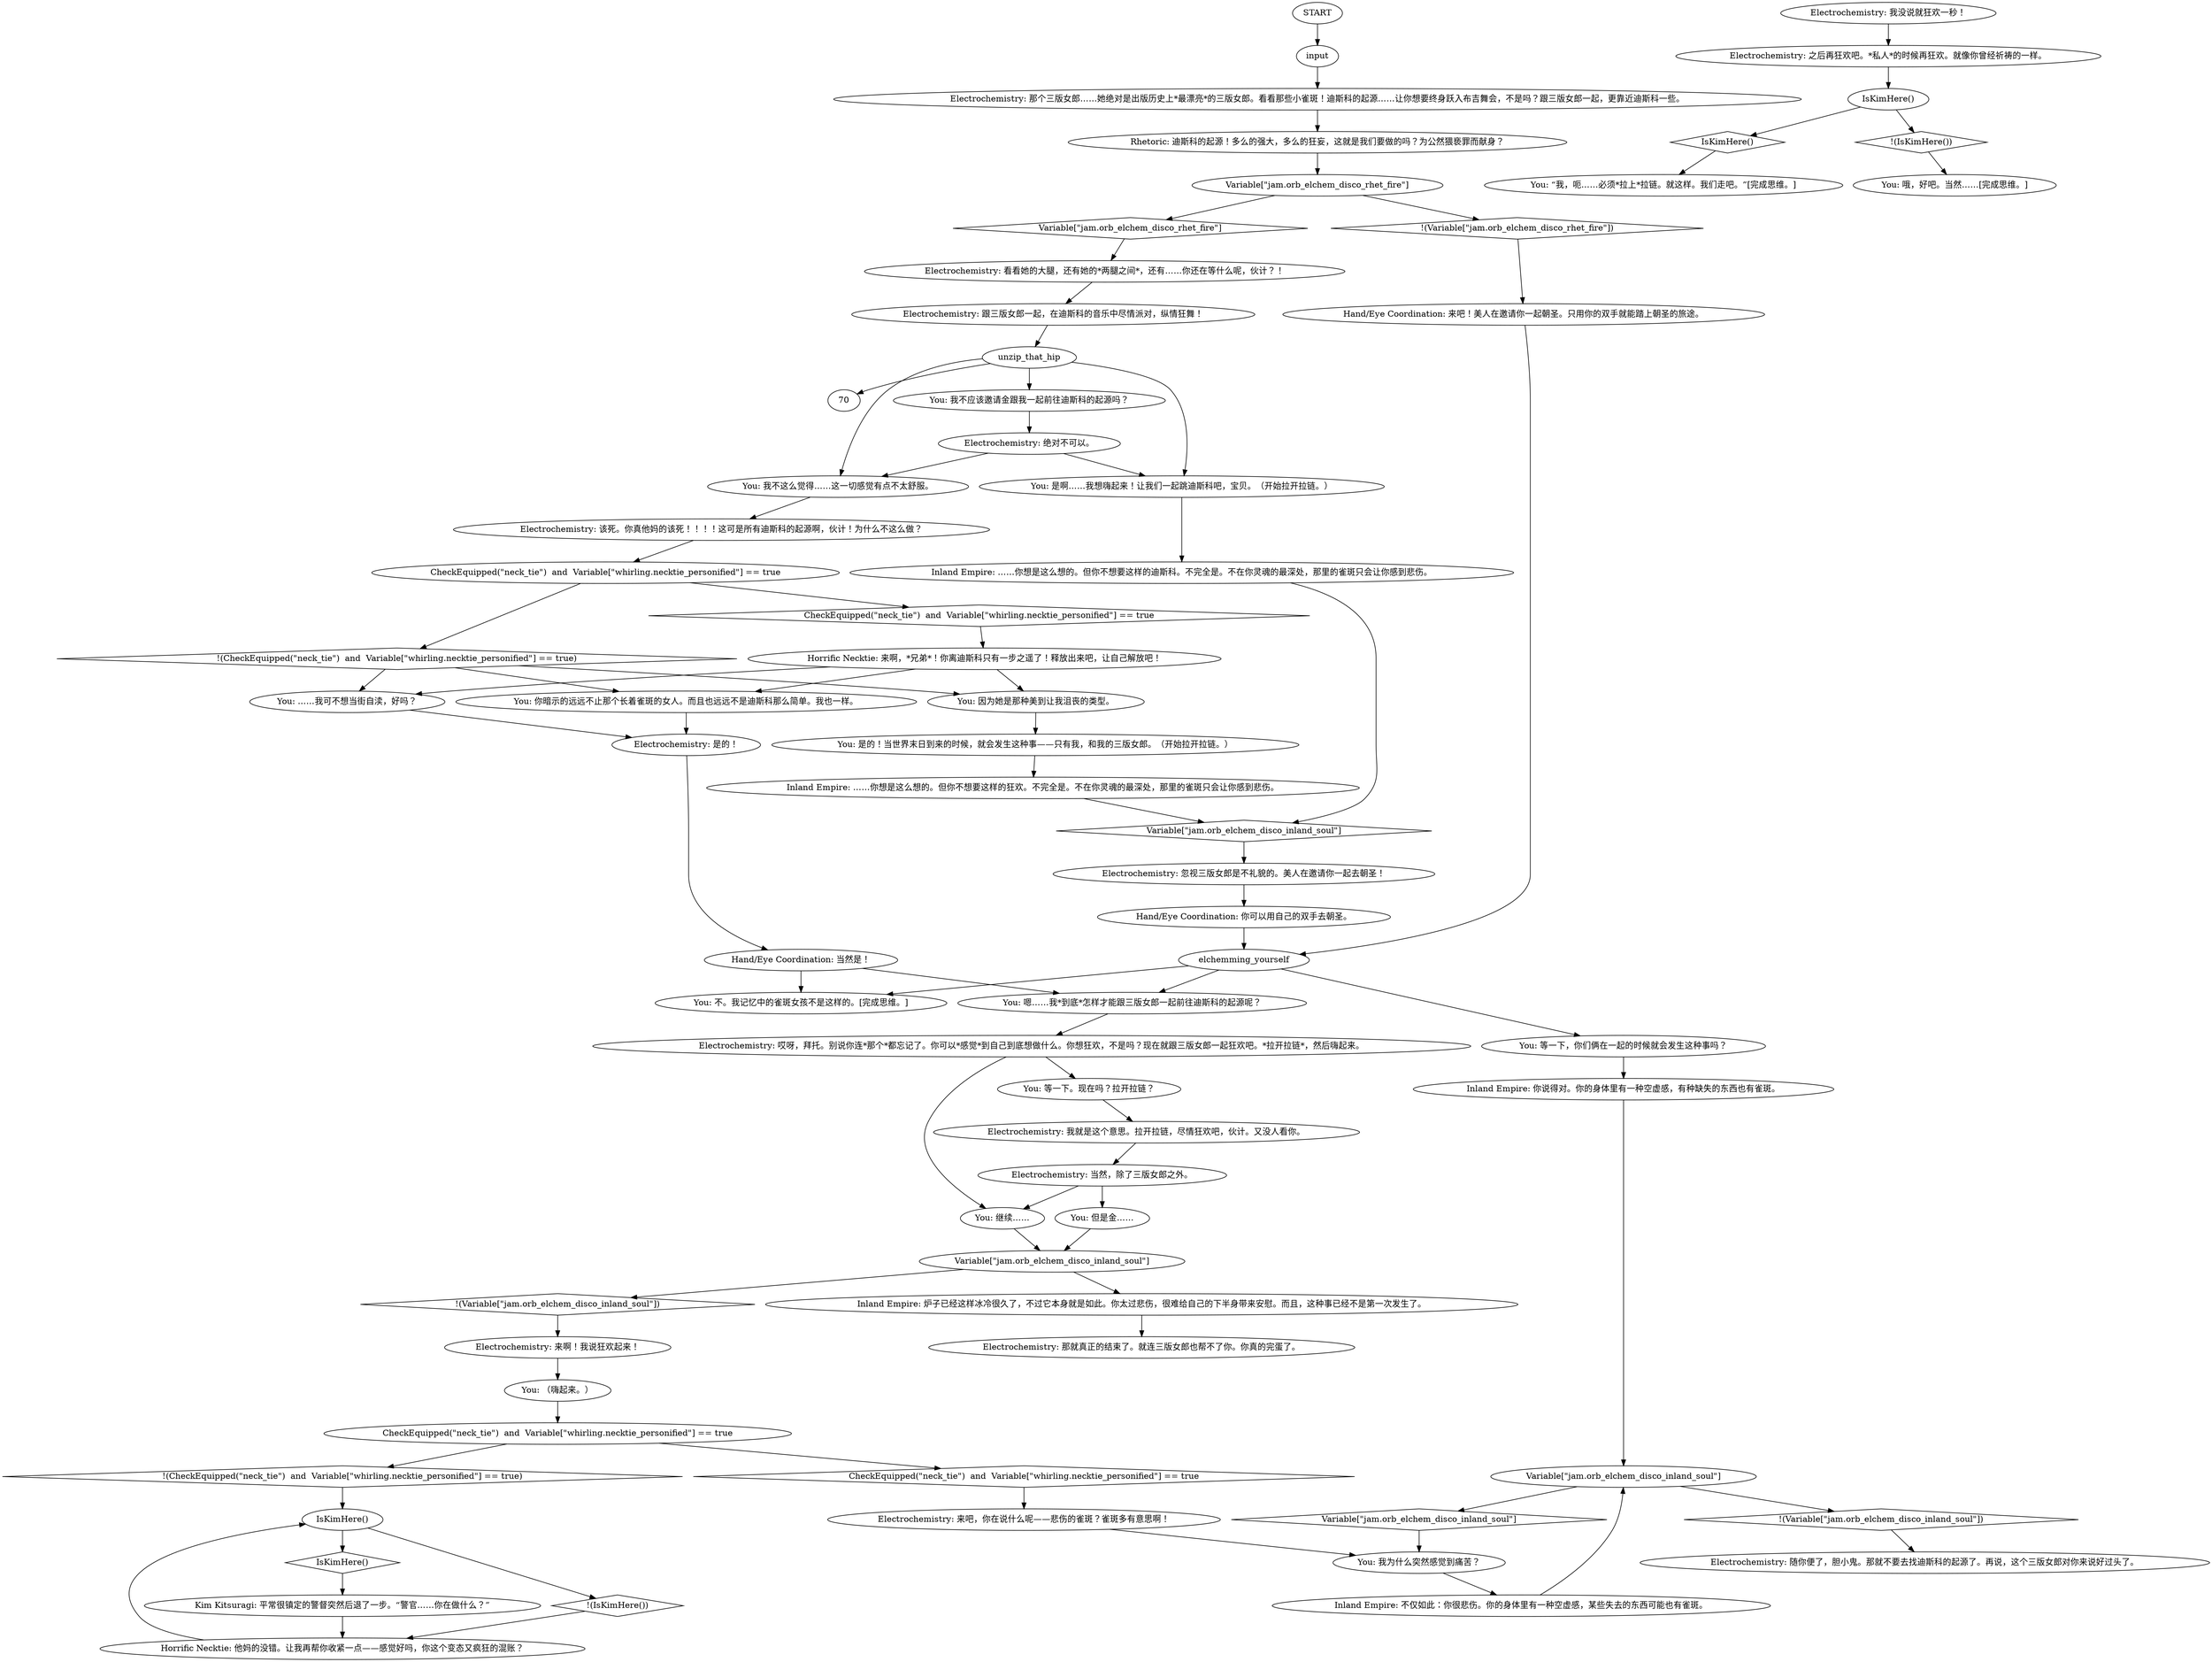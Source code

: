 # JAM ORB / pagetwothought
# A conversation with EletroChem that encourages you to commit an act of public indecency for Superstar point
# ==================================================
digraph G {
	  0 [label="START"];
	  1 [label="input"];
	  2 [label="Electrochemistry: 那个三版女郎……她绝对是出版历史上*最漂亮*的三版女郎。看看那些小雀斑！迪斯科的起源……让你想要终身跃入布吉舞会，不是吗？跟三版女郎一起，更靠近迪斯科一些。"];
	  3 [label="Kim Kitsuragi: 平常很镇定的警督突然后退了一步。“警官……你在做什么？”"];
	  4 [label="You: 我为什么突然感觉到痛苦？"];
	  5 [label="You: 因为她是那种美到让我沮丧的类型。"];
	  6 [label="Electrochemistry: 那就真正的结束了。就连三版女郎也帮不了你。你真的完蛋了。"];
	  7 [label="You: 不。我记忆中的雀斑女孩不是这样的。[完成思维。]"];
	  8 [label="Rhetoric: 迪斯科的起源！多么的强大，多么的狂妄，这就是我们要做的吗？为公然猥亵罪而献身？"];
	  9 [label="IsKimHere()"];
	  10 [label="IsKimHere()", shape=diamond];
	  11 [label="!(IsKimHere())", shape=diamond];
	  12 [label="Hand/Eye Coordination: 你可以用自己的双手去朝圣。"];
	  13 [label="You: 但是金……"];
	  14 [label="You: 是啊……我想嗨起来！让我们一起跳迪斯科吧，宝贝。（开始拉开拉链。）"];
	  15 [label="Electrochemistry: 绝对不可以。"];
	  16 [label="Hand/Eye Coordination: 当然是！"];
	  17 [label="You: （嗨起来。）"];
	  18 [label="Variable[\"jam.orb_elchem_disco_inland_soul\"]"];
	  19 [label="Variable[\"jam.orb_elchem_disco_inland_soul\"]", shape=diamond];
	  20 [label="!(Variable[\"jam.orb_elchem_disco_inland_soul\"])", shape=diamond];
	  21 [label="You: 哦，好吧。当然……[完成思维。]"];
	  22 [label="You: ……我可不想当街自渎，好吗？"];
	  23 [label="You: 继续……"];
	  24 [label="Electrochemistry: 跟三版女郎一起，在迪斯科的音乐中尽情派对，纵情狂舞！"];
	  25 [label="You: 我不这么觉得……这一切感觉有点不太舒服。"];
	  26 [label="unzip_that_hip"];
	  27 [label="Electrochemistry: 来啊！我说狂欢起来！"];
	  28 [label="Electrochemistry: 之后再狂欢吧。*私人*的时候再狂欢。就像你曾经祈祷的一样。"];
	  29 [label="Electrochemistry: 我就是这个意思。拉开拉链，尽情狂欢吧，伙计。又没人看你。"];
	  30 [label="You: 我不应该邀请金跟我一起前往迪斯科的起源吗？"];
	  31 [label="Electrochemistry: 随你便了，胆小鬼。那就不要去找迪斯科的起源了。再说，这个三版女郎对你来说好过头了。"];
	  32 [label="You: 等一下，你们俩在一起的时候就会发生这种事吗？"];
	  33 [label="Hand/Eye Coordination: 来吧！美人在邀请你一起朝圣。只用你的双手就能踏上朝圣的旅途。"];
	  34 [label="IsKimHere()"];
	  35 [label="IsKimHere()", shape=diamond];
	  36 [label="!(IsKimHere())", shape=diamond];
	  37 [label="Electrochemistry: 哎呀，拜托。别说你连*那个*都忘记了。你可以*感觉*到自己到底想做什么。你想狂欢，不是吗？现在就跟三版女郎一起狂欢吧。*拉开拉链*，然后嗨起来。"];
	  38 [label="You: “我，呃……必须*拉上*拉链。就这样。我们走吧。”[完成思维。]"];
	  39 [label="Inland Empire: ……你想是这么想的。但你不想要这样的狂欢。不完全是。不在你灵魂的最深处，那里的雀斑只会让你感到悲伤。"];
	  40 [label="Electrochemistry: 当然，除了三版女郎之外。"];
	  41 [label="Horrific Necktie: 来啊，*兄弟*！你离迪斯科只有一步之遥了！释放出来吧，让自己解放吧！"];
	  42 [label="CheckEquipped(\"neck_tie\")  and  Variable[\"whirling.necktie_personified\"] == true"];
	  43 [label="CheckEquipped(\"neck_tie\")  and  Variable[\"whirling.necktie_personified\"] == true", shape=diamond];
	  44 [label="!(CheckEquipped(\"neck_tie\")  and  Variable[\"whirling.necktie_personified\"] == true)", shape=diamond];
	  45 [label="You: 等一下。现在吗？拉开拉链？"];
	  46 [label="Inland Empire: ……你想是这么想的。但你不想要这样的迪斯科。不完全是。不在你灵魂的最深处，那里的雀斑只会让你感到悲伤。"];
	  47 [label="Electrochemistry: 该死。你真他妈的该死！！！！这可是所有迪斯科的起源啊，伙计！为什么不这么做？"];
	  48 [label="CheckEquipped(\"neck_tie\")  and  Variable[\"whirling.necktie_personified\"] == true"];
	  49 [label="CheckEquipped(\"neck_tie\")  and  Variable[\"whirling.necktie_personified\"] == true", shape=diamond];
	  50 [label="!(CheckEquipped(\"neck_tie\")  and  Variable[\"whirling.necktie_personified\"] == true)", shape=diamond];
	  51 [label="You: 嗯……我*到底*怎样才能跟三版女郎一起前往迪斯科的起源呢？"];
	  52 [label="You: 你暗示的远远不止那个长着雀斑的女人。而且也远远不是迪斯科那么简单。我也一样。"];
	  53 [label="Variable[\"jam.orb_elchem_disco_rhet_fire\"]"];
	  54 [label="Variable[\"jam.orb_elchem_disco_rhet_fire\"]", shape=diamond];
	  55 [label="!(Variable[\"jam.orb_elchem_disco_rhet_fire\"])", shape=diamond];
	  56 [label="elchemming_yourself"];
	  57 [label="Electrochemistry: 我没说就狂欢一秒！"];
	  58 [label="Horrific Necktie: 他妈的没错。让我再帮你收紧一点——感觉好吗，你这个变态又疯狂的混账？"];
	  59 [label="Electrochemistry: 来吧，你在说什么呢——悲伤的雀斑？雀斑多有意思啊！"];
	  60 [label="Electrochemistry: 忽视三版女郎是不礼貌的。美人在邀请你一起去朝圣！"];
	  61 [label="Electrochemistry: 看看她的大腿，还有她的*两腿之间*，还有……你还在等什么呢，伙计？！"];
	  62 [label="Variable[\"jam.orb_elchem_disco_inland_soul\"]"];
	  63 [label="Variable[\"jam.orb_elchem_disco_inland_soul\"]", shape=diamond];
	  64 [label="!(Variable[\"jam.orb_elchem_disco_inland_soul\"])", shape=diamond];
	  65 [label="Inland Empire: 炉子已经这样冰冷很久了，不过它本身就是如此。你太过悲伤，很难给自己的下半身带来安慰。而且，这种事已经不是第一次发生了。"];
	  66 [label="Inland Empire: 不仅如此：你很悲伤。你的身体里有一种空虚感，某些失去的东西可能也有雀斑。"];
	  67 [label="Electrochemistry: 是的！"];
	  68 [label="Inland Empire: 你说得对。你的身体里有一种空虚感，有种缺失的东西也有雀斑。"];
	  69 [label="You: 是的！当世界末日到来的时候，就会发生这种事——只有我，和我的三版女郎。（开始拉开拉链。）"];
	  0 -> 1
	  1 -> 2
	  2 -> 8
	  3 -> 58
	  4 -> 66
	  5 -> 69
	  8 -> 53
	  9 -> 10
	  9 -> 11
	  10 -> 38
	  11 -> 21
	  12 -> 56
	  13 -> 62
	  14 -> 46
	  15 -> 25
	  15 -> 14
	  16 -> 51
	  16 -> 7
	  17 -> 48
	  18 -> 19
	  18 -> 20
	  19 -> 4
	  20 -> 31
	  22 -> 67
	  23 -> 62
	  24 -> 26
	  25 -> 47
	  26 -> 25
	  26 -> 30
	  26 -> 70
	  26 -> 14
	  27 -> 17
	  28 -> 9
	  29 -> 40
	  30 -> 15
	  32 -> 68
	  33 -> 56
	  34 -> 35
	  34 -> 36
	  35 -> 3
	  36 -> 58
	  37 -> 45
	  37 -> 23
	  39 -> 63
	  40 -> 13
	  40 -> 23
	  41 -> 52
	  41 -> 5
	  41 -> 22
	  42 -> 43
	  42 -> 44
	  43 -> 41
	  44 -> 52
	  44 -> 5
	  44 -> 22
	  45 -> 29
	  46 -> 63
	  47 -> 42
	  48 -> 49
	  48 -> 50
	  49 -> 59
	  50 -> 34
	  51 -> 37
	  52 -> 67
	  53 -> 54
	  53 -> 55
	  54 -> 61
	  55 -> 33
	  56 -> 32
	  56 -> 51
	  56 -> 7
	  57 -> 28
	  58 -> 34
	  59 -> 4
	  60 -> 12
	  61 -> 24
	  62 -> 64
	  62 -> 65
	  63 -> 60
	  64 -> 27
	  65 -> 6
	  66 -> 18
	  67 -> 16
	  68 -> 18
	  69 -> 39
}

